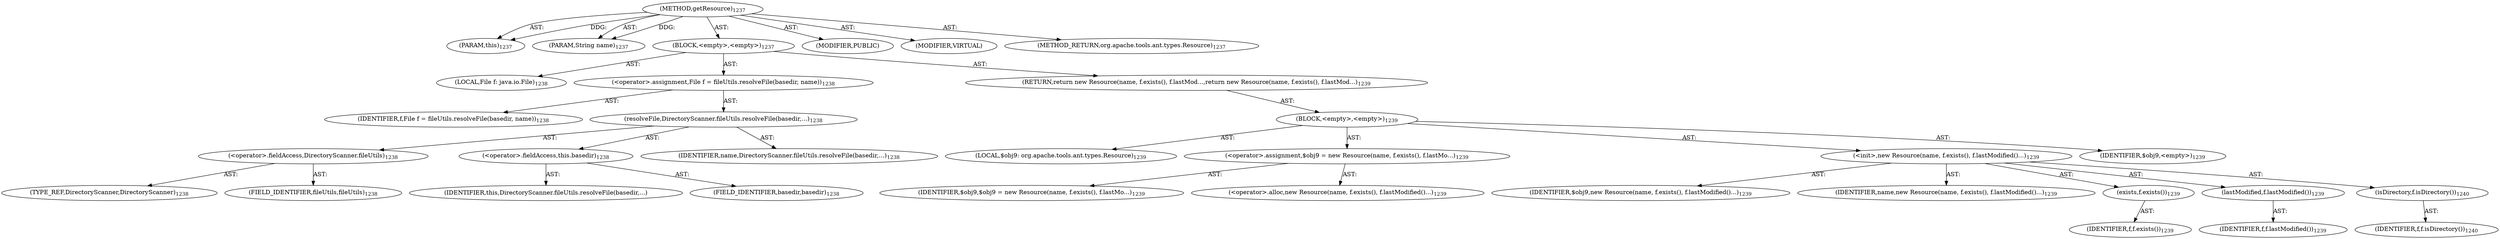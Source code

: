 digraph "getResource" {  
"111669149738" [label = <(METHOD,getResource)<SUB>1237</SUB>> ]
"115964117069" [label = <(PARAM,this)<SUB>1237</SUB>> ]
"115964117070" [label = <(PARAM,String name)<SUB>1237</SUB>> ]
"25769803924" [label = <(BLOCK,&lt;empty&gt;,&lt;empty&gt;)<SUB>1237</SUB>> ]
"94489280568" [label = <(LOCAL,File f: java.io.File)<SUB>1238</SUB>> ]
"30064771726" [label = <(&lt;operator&gt;.assignment,File f = fileUtils.resolveFile(basedir, name))<SUB>1238</SUB>> ]
"68719477307" [label = <(IDENTIFIER,f,File f = fileUtils.resolveFile(basedir, name))<SUB>1238</SUB>> ]
"30064771727" [label = <(resolveFile,DirectoryScanner.fileUtils.resolveFile(basedir,...)<SUB>1238</SUB>> ]
"30064771728" [label = <(&lt;operator&gt;.fieldAccess,DirectoryScanner.fileUtils)<SUB>1238</SUB>> ]
"180388626451" [label = <(TYPE_REF,DirectoryScanner,DirectoryScanner)<SUB>1238</SUB>> ]
"55834575038" [label = <(FIELD_IDENTIFIER,fileUtils,fileUtils)<SUB>1238</SUB>> ]
"30064771729" [label = <(&lt;operator&gt;.fieldAccess,this.basedir)<SUB>1238</SUB>> ]
"68719477308" [label = <(IDENTIFIER,this,DirectoryScanner.fileUtils.resolveFile(basedir,...)> ]
"55834575039" [label = <(FIELD_IDENTIFIER,basedir,basedir)<SUB>1238</SUB>> ]
"68719477309" [label = <(IDENTIFIER,name,DirectoryScanner.fileUtils.resolveFile(basedir,...)<SUB>1238</SUB>> ]
"146028888098" [label = <(RETURN,return new Resource(name, f.exists(), f.lastMod...,return new Resource(name, f.exists(), f.lastMod...)<SUB>1239</SUB>> ]
"25769803925" [label = <(BLOCK,&lt;empty&gt;,&lt;empty&gt;)<SUB>1239</SUB>> ]
"94489280569" [label = <(LOCAL,$obj9: org.apache.tools.ant.types.Resource)<SUB>1239</SUB>> ]
"30064771730" [label = <(&lt;operator&gt;.assignment,$obj9 = new Resource(name, f.exists(), f.lastMo...)<SUB>1239</SUB>> ]
"68719477310" [label = <(IDENTIFIER,$obj9,$obj9 = new Resource(name, f.exists(), f.lastMo...)<SUB>1239</SUB>> ]
"30064771731" [label = <(&lt;operator&gt;.alloc,new Resource(name, f.exists(), f.lastModified()...)<SUB>1239</SUB>> ]
"30064771732" [label = <(&lt;init&gt;,new Resource(name, f.exists(), f.lastModified()...)<SUB>1239</SUB>> ]
"68719477311" [label = <(IDENTIFIER,$obj9,new Resource(name, f.exists(), f.lastModified()...)<SUB>1239</SUB>> ]
"68719477312" [label = <(IDENTIFIER,name,new Resource(name, f.exists(), f.lastModified()...)<SUB>1239</SUB>> ]
"30064771733" [label = <(exists,f.exists())<SUB>1239</SUB>> ]
"68719477313" [label = <(IDENTIFIER,f,f.exists())<SUB>1239</SUB>> ]
"30064771734" [label = <(lastModified,f.lastModified())<SUB>1239</SUB>> ]
"68719477314" [label = <(IDENTIFIER,f,f.lastModified())<SUB>1239</SUB>> ]
"30064771735" [label = <(isDirectory,f.isDirectory())<SUB>1240</SUB>> ]
"68719477315" [label = <(IDENTIFIER,f,f.isDirectory())<SUB>1240</SUB>> ]
"68719477316" [label = <(IDENTIFIER,$obj9,&lt;empty&gt;)<SUB>1239</SUB>> ]
"133143986284" [label = <(MODIFIER,PUBLIC)> ]
"133143986285" [label = <(MODIFIER,VIRTUAL)> ]
"128849018922" [label = <(METHOD_RETURN,org.apache.tools.ant.types.Resource)<SUB>1237</SUB>> ]
  "111669149738" -> "115964117069"  [ label = "AST: "] 
  "111669149738" -> "115964117070"  [ label = "AST: "] 
  "111669149738" -> "25769803924"  [ label = "AST: "] 
  "111669149738" -> "133143986284"  [ label = "AST: "] 
  "111669149738" -> "133143986285"  [ label = "AST: "] 
  "111669149738" -> "128849018922"  [ label = "AST: "] 
  "25769803924" -> "94489280568"  [ label = "AST: "] 
  "25769803924" -> "30064771726"  [ label = "AST: "] 
  "25769803924" -> "146028888098"  [ label = "AST: "] 
  "30064771726" -> "68719477307"  [ label = "AST: "] 
  "30064771726" -> "30064771727"  [ label = "AST: "] 
  "30064771727" -> "30064771728"  [ label = "AST: "] 
  "30064771727" -> "30064771729"  [ label = "AST: "] 
  "30064771727" -> "68719477309"  [ label = "AST: "] 
  "30064771728" -> "180388626451"  [ label = "AST: "] 
  "30064771728" -> "55834575038"  [ label = "AST: "] 
  "30064771729" -> "68719477308"  [ label = "AST: "] 
  "30064771729" -> "55834575039"  [ label = "AST: "] 
  "146028888098" -> "25769803925"  [ label = "AST: "] 
  "25769803925" -> "94489280569"  [ label = "AST: "] 
  "25769803925" -> "30064771730"  [ label = "AST: "] 
  "25769803925" -> "30064771732"  [ label = "AST: "] 
  "25769803925" -> "68719477316"  [ label = "AST: "] 
  "30064771730" -> "68719477310"  [ label = "AST: "] 
  "30064771730" -> "30064771731"  [ label = "AST: "] 
  "30064771732" -> "68719477311"  [ label = "AST: "] 
  "30064771732" -> "68719477312"  [ label = "AST: "] 
  "30064771732" -> "30064771733"  [ label = "AST: "] 
  "30064771732" -> "30064771734"  [ label = "AST: "] 
  "30064771732" -> "30064771735"  [ label = "AST: "] 
  "30064771733" -> "68719477313"  [ label = "AST: "] 
  "30064771734" -> "68719477314"  [ label = "AST: "] 
  "30064771735" -> "68719477315"  [ label = "AST: "] 
  "111669149738" -> "115964117069"  [ label = "DDG: "] 
  "111669149738" -> "115964117070"  [ label = "DDG: "] 
}
